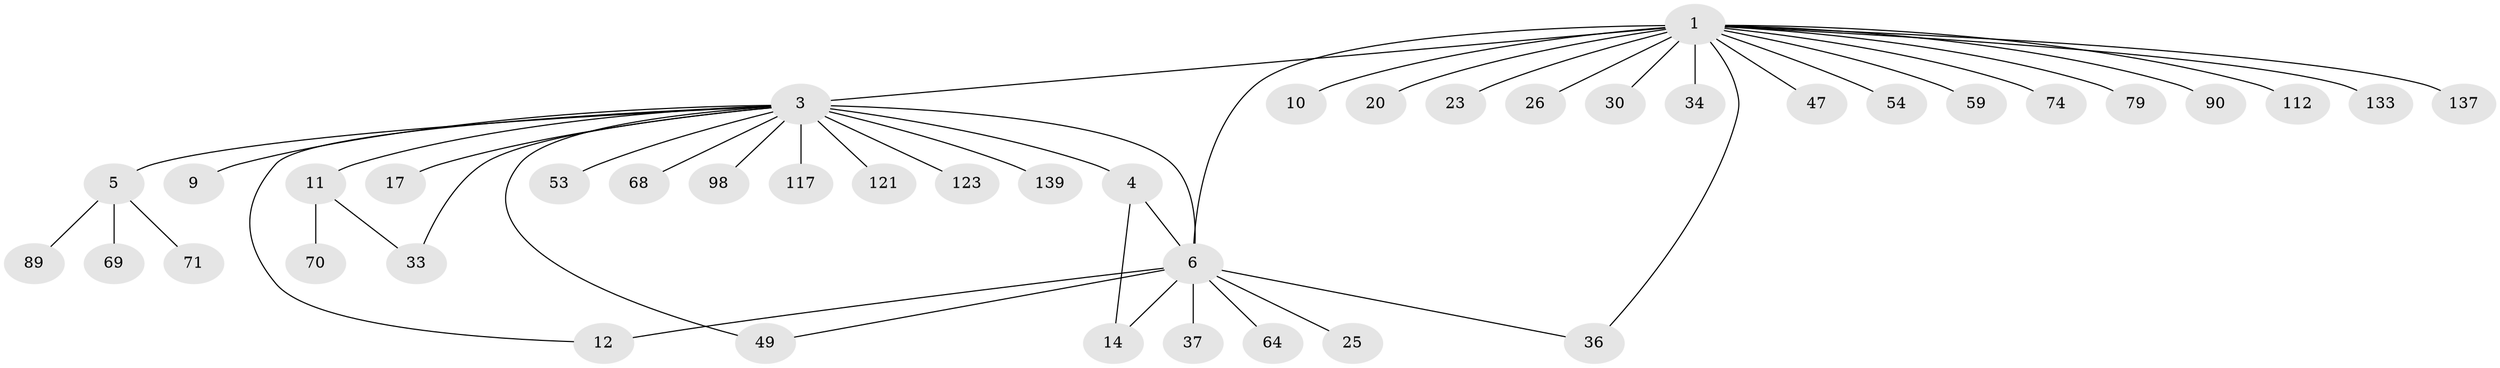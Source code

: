 // original degree distribution, {20: 0.007042253521126761, 9: 0.007042253521126761, 21: 0.007042253521126761, 6: 0.014084507042253521, 4: 0.035211267605633804, 14: 0.007042253521126761, 5: 0.04929577464788732, 1: 0.6338028169014085, 3: 0.056338028169014086, 2: 0.16901408450704225, 16: 0.007042253521126761, 7: 0.007042253521126761}
// Generated by graph-tools (version 1.1) at 2025/18/03/04/25 18:18:15]
// undirected, 42 vertices, 48 edges
graph export_dot {
graph [start="1"]
  node [color=gray90,style=filled];
  1 [super="+56+66+24+2"];
  3;
  4 [super="+19+86+138+16+48"];
  5;
  6 [super="+44+43+104+95+118+136+88+76+21+27+13"];
  9;
  10;
  11 [super="+15+39"];
  12;
  14 [super="+42+31+22"];
  17;
  20;
  23;
  25;
  26;
  30 [super="+80"];
  33 [super="+77+40+58"];
  34;
  36 [super="+128"];
  37;
  47;
  49 [super="+85+94+107"];
  53;
  54;
  59 [super="+81+97"];
  64 [super="+110"];
  68;
  69;
  70;
  71 [super="+126"];
  74 [super="+119"];
  79;
  89;
  90;
  98;
  112;
  117;
  121;
  123 [super="+130"];
  133;
  137;
  139;
  1 -- 3 [weight=2];
  1 -- 10;
  1 -- 20;
  1 -- 23;
  1 -- 26;
  1 -- 30;
  1 -- 34;
  1 -- 36;
  1 -- 47;
  1 -- 54;
  1 -- 59;
  1 -- 74;
  1 -- 79;
  1 -- 90;
  1 -- 133;
  1 -- 6 [weight=3];
  1 -- 112;
  1 -- 137;
  3 -- 4;
  3 -- 5;
  3 -- 6 [weight=4];
  3 -- 9;
  3 -- 11;
  3 -- 12;
  3 -- 17;
  3 -- 33;
  3 -- 53;
  3 -- 68;
  3 -- 98;
  3 -- 117;
  3 -- 121;
  3 -- 123;
  3 -- 139;
  3 -- 49;
  4 -- 14;
  4 -- 6 [weight=2];
  5 -- 69;
  5 -- 71;
  5 -- 89;
  6 -- 49;
  6 -- 37;
  6 -- 64;
  6 -- 12;
  6 -- 36;
  6 -- 25;
  6 -- 14;
  11 -- 33;
  11 -- 70;
}
